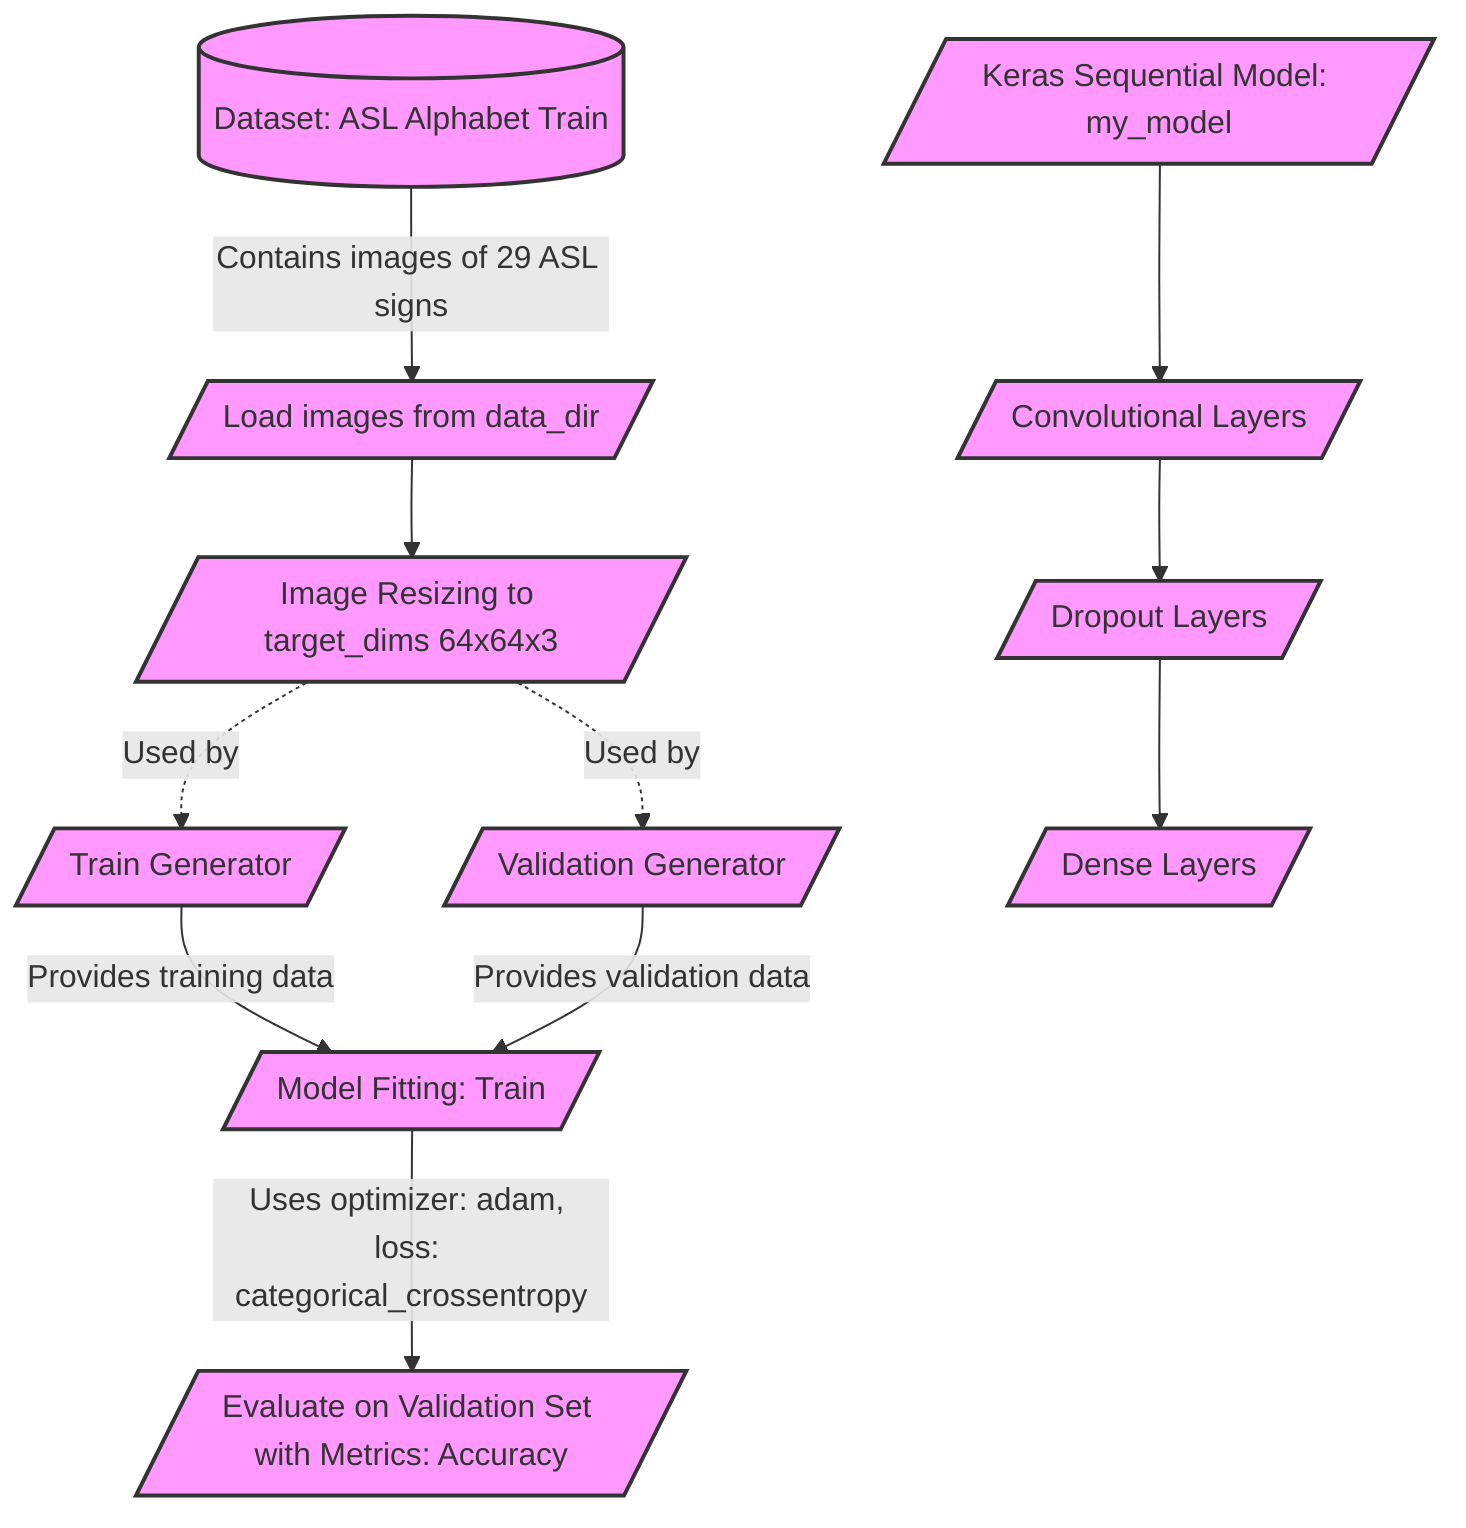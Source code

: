 flowchart TD
    %% Data Source Node
    A[("Dataset: ASL Alphabet Train")] -->|Contains images of 29 ASL signs| B[/"Load images from data_dir"/]
    
    %% Data Variables and Generators
    B --> C[/"Image Resizing to target_dims 64x64x3"/]
    C -.->|Used by| D[/"Train Generator"/]
    C -.->|Used by| E[/"Validation Generator"/]
    
    %% Model Definition and Training
    F[/"Keras Sequential Model: my_model"/] --> G[/"Convolutional Layers"/]
    G --> H[/"Dropout Layers"/]
    H --> I[/"Dense Layers"/]
    
    D -->|Provides training data| J[/"Model Fitting: Train"/]
    E -->|Provides validation data| J
    
    J -->|Uses optimizer: adam, loss: categorical_crossentropy| K[/"Evaluate on Validation Set with Metrics: Accuracy"/]

    %% Comments for clarity
    classDef classA fill:#f9f,stroke:#333,stroke-width:2px;
    class A,B,C,D,E,F,G,H,I,J,K classA;